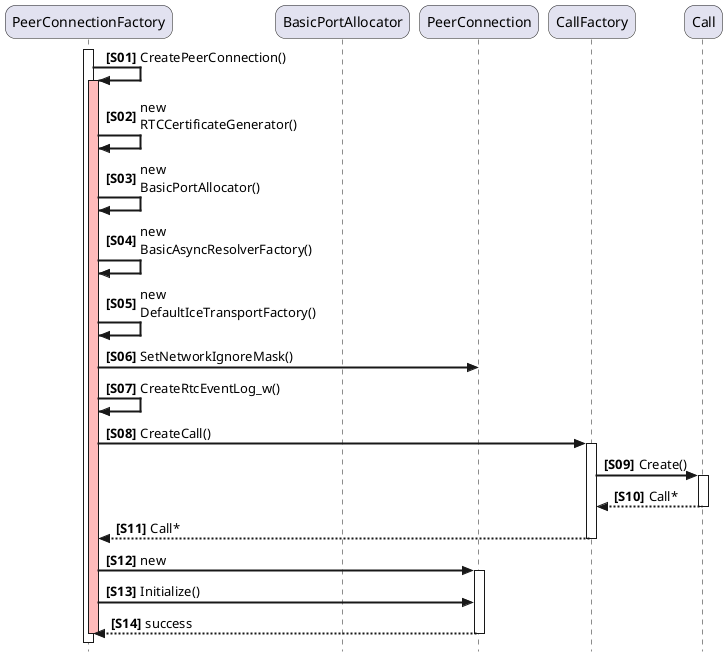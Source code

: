 @startuml peerconnection-class
autonumber "<b>[S00]"
skinparam style strictuml
skinparam sequenceArrowThickness 2
skinparam roundcorner 20
skinparam maxmessagesize 60

participant "PeerConnectionFactory" as A
participant "BasicPortAllocator" as B
participant "PeerConnection" as C
participant "CallFactory" as D
participant "Call" as E

A++
A -> A++ #FFBBBB : CreatePeerConnection()
A -> A : new RTCCertificateGenerator()
A -> A : new BasicPortAllocator()
A -> A : new BasicAsyncResolverFactory()
A -> A : new DefaultIceTransportFactory()
A -> C : SetNetworkIgnoreMask()
A -> A : CreateRtcEventLog_w()
A -> D ++ : CreateCall()
D -> E ++ : Create()
E --> D -- : Call*
D --> A -- : Call*
A -> C ++ : new
A -> C : Initialize()
C --> A -- : success 
A --

@enduml